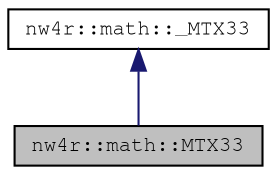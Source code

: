 digraph "nw4r::math::MTX33"
{
 // LATEX_PDF_SIZE
  edge [fontname="FreeMono",fontsize="10",labelfontname="FreeMono",labelfontsize="10"];
  node [fontname="FreeMono",fontsize="10",shape=record];
  Node1 [label="nw4r::math::MTX33",height=0.2,width=0.4,color="black", fillcolor="grey75", style="filled", fontcolor="black",tooltip=" "];
  Node2 -> Node1 [dir="back",color="midnightblue",fontsize="10",style="solid",fontname="FreeMono"];
  Node2 [label="nw4r::math::_MTX33",height=0.2,width=0.4,color="black", fillcolor="white", style="filled",URL="$structnw4r_1_1math_1_1___m_t_x33.html",tooltip=" "];
}
